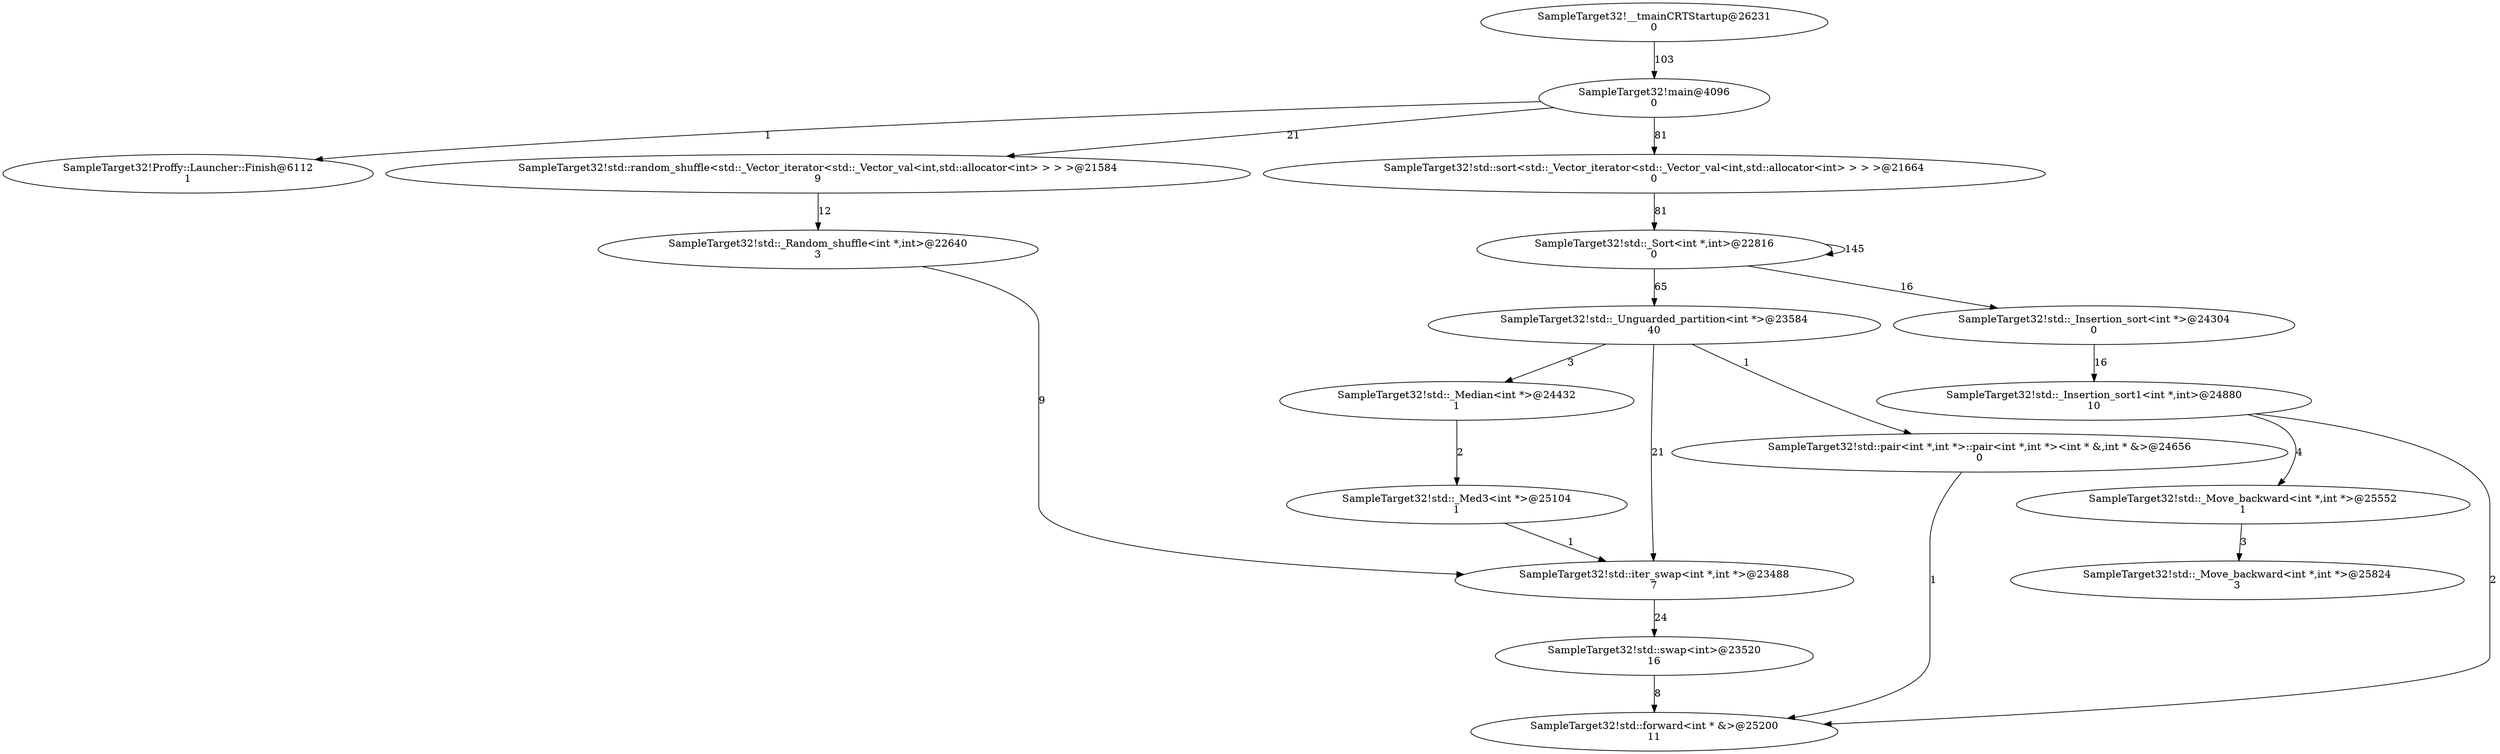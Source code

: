 strict digraph Awesome {
    node_0 [label="SampleTarget32!Proffy::Launcher::Finish@6112\n1"];
    node_1 [label="SampleTarget32!__tmainCRTStartup@26231\n0"];
    node_2 [label="SampleTarget32!main@4096\n0"];
    node_3 [label="SampleTarget32!std::_Insertion_sort1<int *,int>@24880\n10"];
    node_4 [label="SampleTarget32!std::_Insertion_sort<int *>@24304\n0"];
    node_5 [label="SampleTarget32!std::_Med3<int *>@25104\n1"];
    node_6 [label="SampleTarget32!std::_Median<int *>@24432\n1"];
    node_7 [label="SampleTarget32!std::_Move_backward<int *,int *>@25552\n1"];
    node_8 [label="SampleTarget32!std::_Move_backward<int *,int *>@25824\n3"];
    node_9 [label="SampleTarget32!std::_Random_shuffle<int *,int>@22640\n3"];
    node_10 [label="SampleTarget32!std::_Sort<int *,int>@22816\n0"];
    node_11 [label="SampleTarget32!std::_Unguarded_partition<int *>@23584\n40"];
    node_12 [label="SampleTarget32!std::forward<int * &>@25200\n11"];
    node_13 [label="SampleTarget32!std::iter_swap<int *,int *>@23488\n7"];
    node_14 [label="SampleTarget32!std::pair<int *,int *>::pair<int *,int *><int * &,int * &>@24656\n0"];
    node_15 [label="SampleTarget32!std::random_shuffle<std::_Vector_iterator<std::_Vector_val<int,std::allocator<int> > > >@21584\n9"];
    node_16 [label="SampleTarget32!std::sort<std::_Vector_iterator<std::_Vector_val<int,std::allocator<int> > > >@21664\n0"];
    node_17 [label="SampleTarget32!std::swap<int>@23520\n16"];

    node_1 -> node_2 [label="103", weight=103];
    node_2 -> node_0 [label="1", weight=1];
    node_2 -> node_15 [label="21", weight=21];
    node_2 -> node_16 [label="81", weight=81];
    node_3 -> node_7 [label="4", weight=4];
    node_3 -> node_12 [label="2", weight=2];
    node_4 -> node_3 [label="16", weight=16];
    node_5 -> node_13 [label="1", weight=1];
    node_6 -> node_5 [label="2", weight=2];
    node_7 -> node_8 [label="3", weight=3];
    node_9 -> node_13 [label="9", weight=9];
    node_10 -> node_4 [label="16", weight=16];
    node_10 -> node_10 [label="145", weight=145];
    node_10 -> node_11 [label="65", weight=65];
    node_11 -> node_6 [label="3", weight=3];
    node_11 -> node_13 [label="21", weight=21];
    node_11 -> node_14 [label="1", weight=1];
    node_13 -> node_17 [label="24", weight=24];
    node_14 -> node_12 [label="1", weight=1];
    node_15 -> node_9 [label="12", weight=12];
    node_16 -> node_10 [label="81", weight=81];
    node_17 -> node_12 [label="8", weight=8];
}

